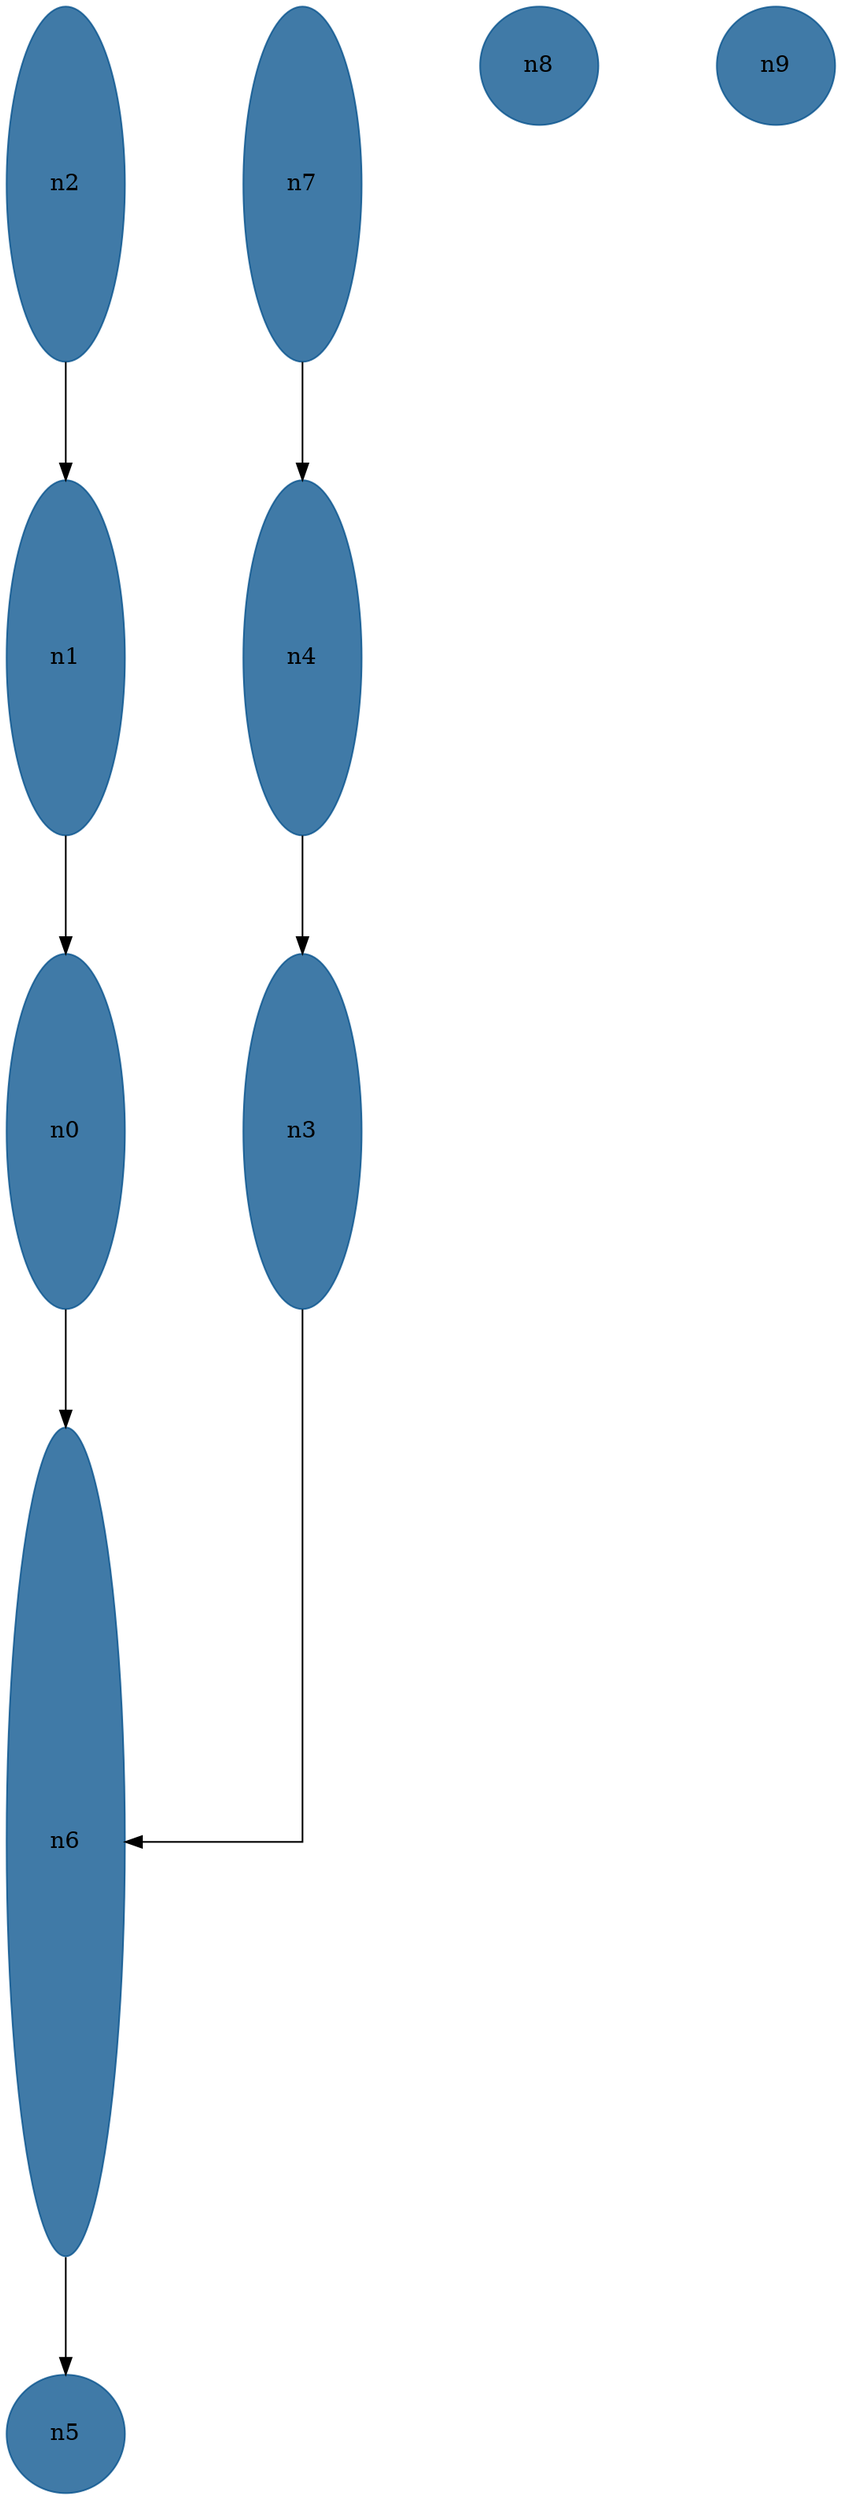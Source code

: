 //do not use DOT to generate pdf use NEATO or FDP
digraph{
layout="neato";
splines="ortho";
n2[shape="ellipse", style="filled", color="#004E8ABF", pos="0,21!", height="3", width="1"];
n2 -> n1;
n7[shape="ellipse", style="filled", color="#004E8ABF", pos="2,21!", height="3", width="1"];
n7 -> n4;
n8[shape="ellipse", style="filled", color="#004E8ABF", pos="4,22!", height="1", width="1"];
n9[shape="ellipse", style="filled", color="#004E8ABF", pos="6,22!", height="1", width="1"];
n1[shape="ellipse", style="filled", color="#004E8ABF", pos="0,17!", height="3", width="1"];
n1 -> n0;
n4[shape="ellipse", style="filled", color="#004E8ABF", pos="2,17!", height="3", width="1"];
n4 -> n3;
n0[shape="ellipse", style="filled", color="#004E8ABF", pos="0,13!", height="3", width="1"];
n0 -> n6;
n3[shape="ellipse", style="filled", color="#004E8ABF", pos="2,13!", height="3", width="1"];
n3 -> n6;
n6[shape="ellipse", style="filled", color="#004E8ABF", pos="0,7!", height="7", width="1"];
n6 -> n5;
n5[shape="ellipse", style="filled", color="#004E8ABF", pos="0,2!", height="1", width="1"];
}